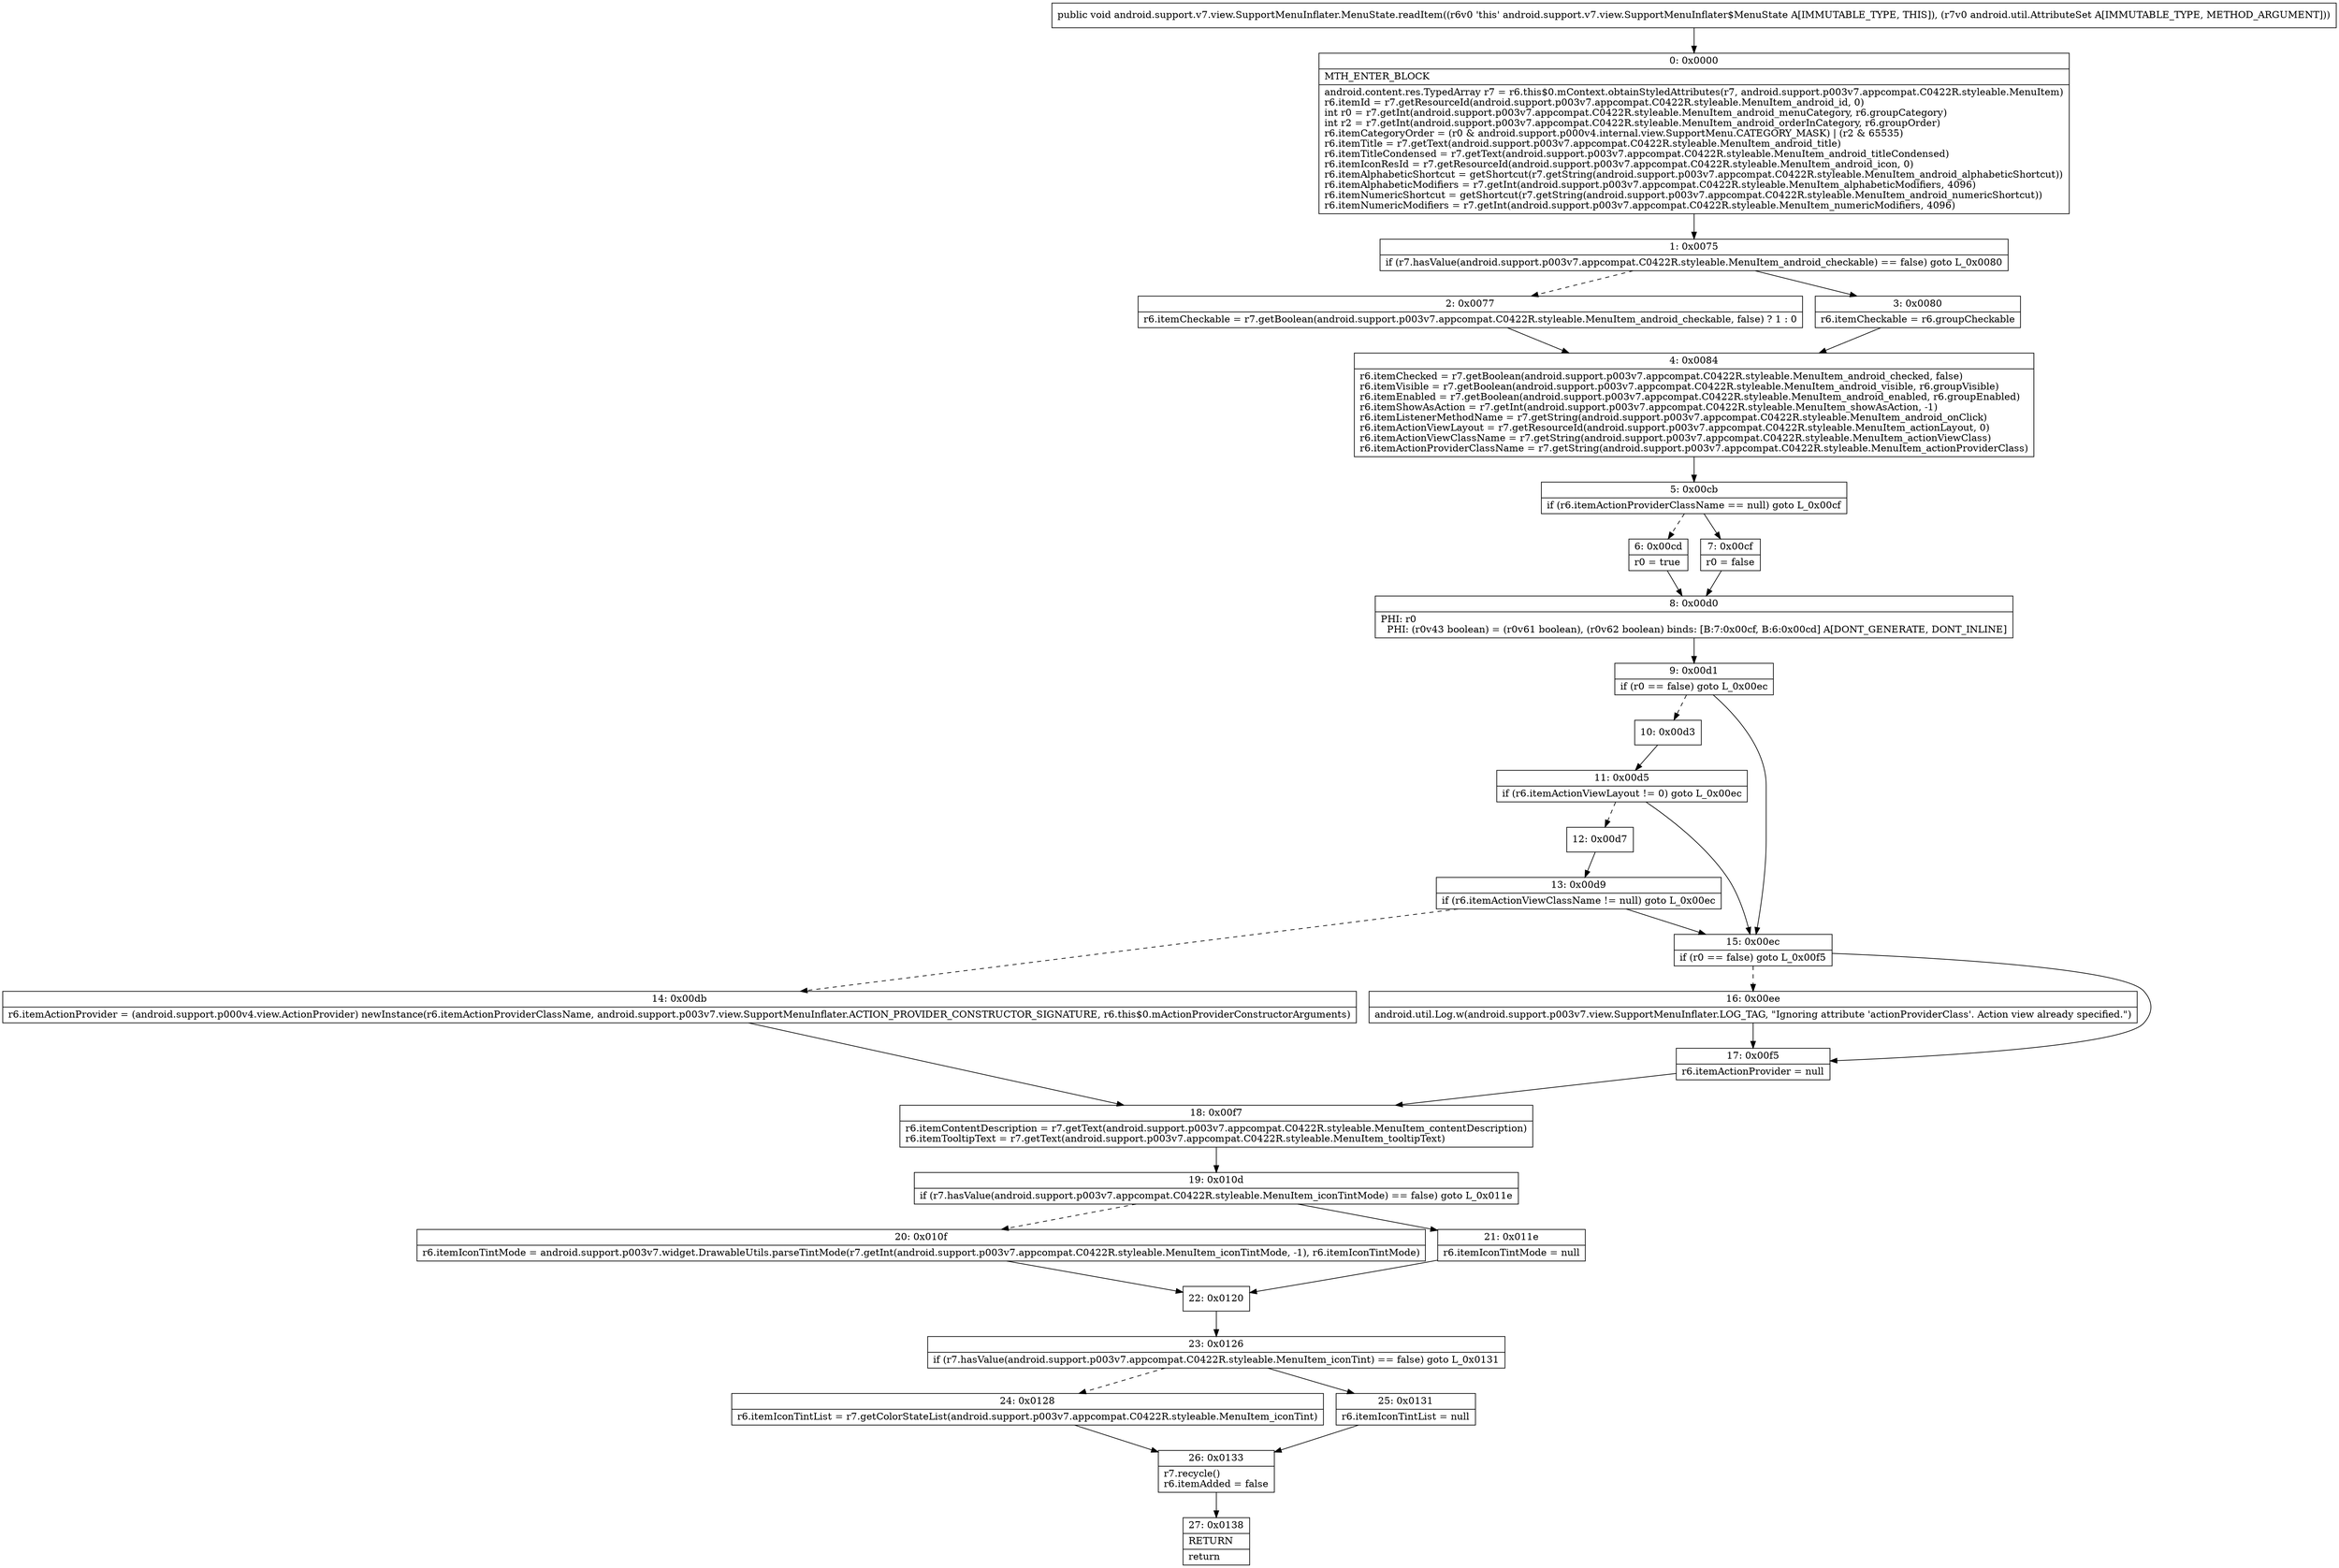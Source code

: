digraph "CFG forandroid.support.v7.view.SupportMenuInflater.MenuState.readItem(Landroid\/util\/AttributeSet;)V" {
Node_0 [shape=record,label="{0\:\ 0x0000|MTH_ENTER_BLOCK\l|android.content.res.TypedArray r7 = r6.this$0.mContext.obtainStyledAttributes(r7, android.support.p003v7.appcompat.C0422R.styleable.MenuItem)\lr6.itemId = r7.getResourceId(android.support.p003v7.appcompat.C0422R.styleable.MenuItem_android_id, 0)\lint r0 = r7.getInt(android.support.p003v7.appcompat.C0422R.styleable.MenuItem_android_menuCategory, r6.groupCategory)\lint r2 = r7.getInt(android.support.p003v7.appcompat.C0422R.styleable.MenuItem_android_orderInCategory, r6.groupOrder)\lr6.itemCategoryOrder = (r0 & android.support.p000v4.internal.view.SupportMenu.CATEGORY_MASK) \| (r2 & 65535)\lr6.itemTitle = r7.getText(android.support.p003v7.appcompat.C0422R.styleable.MenuItem_android_title)\lr6.itemTitleCondensed = r7.getText(android.support.p003v7.appcompat.C0422R.styleable.MenuItem_android_titleCondensed)\lr6.itemIconResId = r7.getResourceId(android.support.p003v7.appcompat.C0422R.styleable.MenuItem_android_icon, 0)\lr6.itemAlphabeticShortcut = getShortcut(r7.getString(android.support.p003v7.appcompat.C0422R.styleable.MenuItem_android_alphabeticShortcut))\lr6.itemAlphabeticModifiers = r7.getInt(android.support.p003v7.appcompat.C0422R.styleable.MenuItem_alphabeticModifiers, 4096)\lr6.itemNumericShortcut = getShortcut(r7.getString(android.support.p003v7.appcompat.C0422R.styleable.MenuItem_android_numericShortcut))\lr6.itemNumericModifiers = r7.getInt(android.support.p003v7.appcompat.C0422R.styleable.MenuItem_numericModifiers, 4096)\l}"];
Node_1 [shape=record,label="{1\:\ 0x0075|if (r7.hasValue(android.support.p003v7.appcompat.C0422R.styleable.MenuItem_android_checkable) == false) goto L_0x0080\l}"];
Node_2 [shape=record,label="{2\:\ 0x0077|r6.itemCheckable = r7.getBoolean(android.support.p003v7.appcompat.C0422R.styleable.MenuItem_android_checkable, false) ? 1 : 0\l}"];
Node_3 [shape=record,label="{3\:\ 0x0080|r6.itemCheckable = r6.groupCheckable\l}"];
Node_4 [shape=record,label="{4\:\ 0x0084|r6.itemChecked = r7.getBoolean(android.support.p003v7.appcompat.C0422R.styleable.MenuItem_android_checked, false)\lr6.itemVisible = r7.getBoolean(android.support.p003v7.appcompat.C0422R.styleable.MenuItem_android_visible, r6.groupVisible)\lr6.itemEnabled = r7.getBoolean(android.support.p003v7.appcompat.C0422R.styleable.MenuItem_android_enabled, r6.groupEnabled)\lr6.itemShowAsAction = r7.getInt(android.support.p003v7.appcompat.C0422R.styleable.MenuItem_showAsAction, \-1)\lr6.itemListenerMethodName = r7.getString(android.support.p003v7.appcompat.C0422R.styleable.MenuItem_android_onClick)\lr6.itemActionViewLayout = r7.getResourceId(android.support.p003v7.appcompat.C0422R.styleable.MenuItem_actionLayout, 0)\lr6.itemActionViewClassName = r7.getString(android.support.p003v7.appcompat.C0422R.styleable.MenuItem_actionViewClass)\lr6.itemActionProviderClassName = r7.getString(android.support.p003v7.appcompat.C0422R.styleable.MenuItem_actionProviderClass)\l}"];
Node_5 [shape=record,label="{5\:\ 0x00cb|if (r6.itemActionProviderClassName == null) goto L_0x00cf\l}"];
Node_6 [shape=record,label="{6\:\ 0x00cd|r0 = true\l}"];
Node_7 [shape=record,label="{7\:\ 0x00cf|r0 = false\l}"];
Node_8 [shape=record,label="{8\:\ 0x00d0|PHI: r0 \l  PHI: (r0v43 boolean) = (r0v61 boolean), (r0v62 boolean) binds: [B:7:0x00cf, B:6:0x00cd] A[DONT_GENERATE, DONT_INLINE]\l}"];
Node_9 [shape=record,label="{9\:\ 0x00d1|if (r0 == false) goto L_0x00ec\l}"];
Node_10 [shape=record,label="{10\:\ 0x00d3}"];
Node_11 [shape=record,label="{11\:\ 0x00d5|if (r6.itemActionViewLayout != 0) goto L_0x00ec\l}"];
Node_12 [shape=record,label="{12\:\ 0x00d7}"];
Node_13 [shape=record,label="{13\:\ 0x00d9|if (r6.itemActionViewClassName != null) goto L_0x00ec\l}"];
Node_14 [shape=record,label="{14\:\ 0x00db|r6.itemActionProvider = (android.support.p000v4.view.ActionProvider) newInstance(r6.itemActionProviderClassName, android.support.p003v7.view.SupportMenuInflater.ACTION_PROVIDER_CONSTRUCTOR_SIGNATURE, r6.this$0.mActionProviderConstructorArguments)\l}"];
Node_15 [shape=record,label="{15\:\ 0x00ec|if (r0 == false) goto L_0x00f5\l}"];
Node_16 [shape=record,label="{16\:\ 0x00ee|android.util.Log.w(android.support.p003v7.view.SupportMenuInflater.LOG_TAG, \"Ignoring attribute 'actionProviderClass'. Action view already specified.\")\l}"];
Node_17 [shape=record,label="{17\:\ 0x00f5|r6.itemActionProvider = null\l}"];
Node_18 [shape=record,label="{18\:\ 0x00f7|r6.itemContentDescription = r7.getText(android.support.p003v7.appcompat.C0422R.styleable.MenuItem_contentDescription)\lr6.itemTooltipText = r7.getText(android.support.p003v7.appcompat.C0422R.styleable.MenuItem_tooltipText)\l}"];
Node_19 [shape=record,label="{19\:\ 0x010d|if (r7.hasValue(android.support.p003v7.appcompat.C0422R.styleable.MenuItem_iconTintMode) == false) goto L_0x011e\l}"];
Node_20 [shape=record,label="{20\:\ 0x010f|r6.itemIconTintMode = android.support.p003v7.widget.DrawableUtils.parseTintMode(r7.getInt(android.support.p003v7.appcompat.C0422R.styleable.MenuItem_iconTintMode, \-1), r6.itemIconTintMode)\l}"];
Node_21 [shape=record,label="{21\:\ 0x011e|r6.itemIconTintMode = null\l}"];
Node_22 [shape=record,label="{22\:\ 0x0120}"];
Node_23 [shape=record,label="{23\:\ 0x0126|if (r7.hasValue(android.support.p003v7.appcompat.C0422R.styleable.MenuItem_iconTint) == false) goto L_0x0131\l}"];
Node_24 [shape=record,label="{24\:\ 0x0128|r6.itemIconTintList = r7.getColorStateList(android.support.p003v7.appcompat.C0422R.styleable.MenuItem_iconTint)\l}"];
Node_25 [shape=record,label="{25\:\ 0x0131|r6.itemIconTintList = null\l}"];
Node_26 [shape=record,label="{26\:\ 0x0133|r7.recycle()\lr6.itemAdded = false\l}"];
Node_27 [shape=record,label="{27\:\ 0x0138|RETURN\l|return\l}"];
MethodNode[shape=record,label="{public void android.support.v7.view.SupportMenuInflater.MenuState.readItem((r6v0 'this' android.support.v7.view.SupportMenuInflater$MenuState A[IMMUTABLE_TYPE, THIS]), (r7v0 android.util.AttributeSet A[IMMUTABLE_TYPE, METHOD_ARGUMENT])) }"];
MethodNode -> Node_0;
Node_0 -> Node_1;
Node_1 -> Node_2[style=dashed];
Node_1 -> Node_3;
Node_2 -> Node_4;
Node_3 -> Node_4;
Node_4 -> Node_5;
Node_5 -> Node_6[style=dashed];
Node_5 -> Node_7;
Node_6 -> Node_8;
Node_7 -> Node_8;
Node_8 -> Node_9;
Node_9 -> Node_10[style=dashed];
Node_9 -> Node_15;
Node_10 -> Node_11;
Node_11 -> Node_12[style=dashed];
Node_11 -> Node_15;
Node_12 -> Node_13;
Node_13 -> Node_14[style=dashed];
Node_13 -> Node_15;
Node_14 -> Node_18;
Node_15 -> Node_16[style=dashed];
Node_15 -> Node_17;
Node_16 -> Node_17;
Node_17 -> Node_18;
Node_18 -> Node_19;
Node_19 -> Node_20[style=dashed];
Node_19 -> Node_21;
Node_20 -> Node_22;
Node_21 -> Node_22;
Node_22 -> Node_23;
Node_23 -> Node_24[style=dashed];
Node_23 -> Node_25;
Node_24 -> Node_26;
Node_25 -> Node_26;
Node_26 -> Node_27;
}

